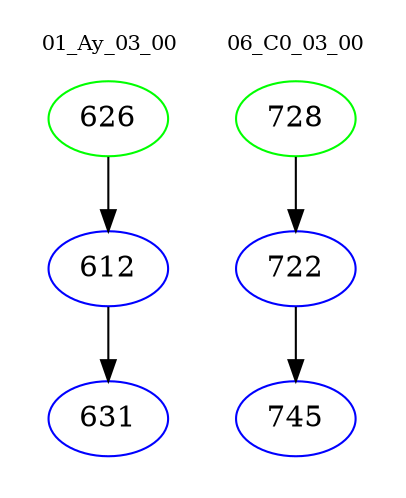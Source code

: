 digraph{
subgraph cluster_0 {
color = white
label = "01_Ay_03_00";
fontsize=10;
T0_626 [label="626", color="green"]
T0_626 -> T0_612 [color="black"]
T0_612 [label="612", color="blue"]
T0_612 -> T0_631 [color="black"]
T0_631 [label="631", color="blue"]
}
subgraph cluster_1 {
color = white
label = "06_C0_03_00";
fontsize=10;
T1_728 [label="728", color="green"]
T1_728 -> T1_722 [color="black"]
T1_722 [label="722", color="blue"]
T1_722 -> T1_745 [color="black"]
T1_745 [label="745", color="blue"]
}
}
